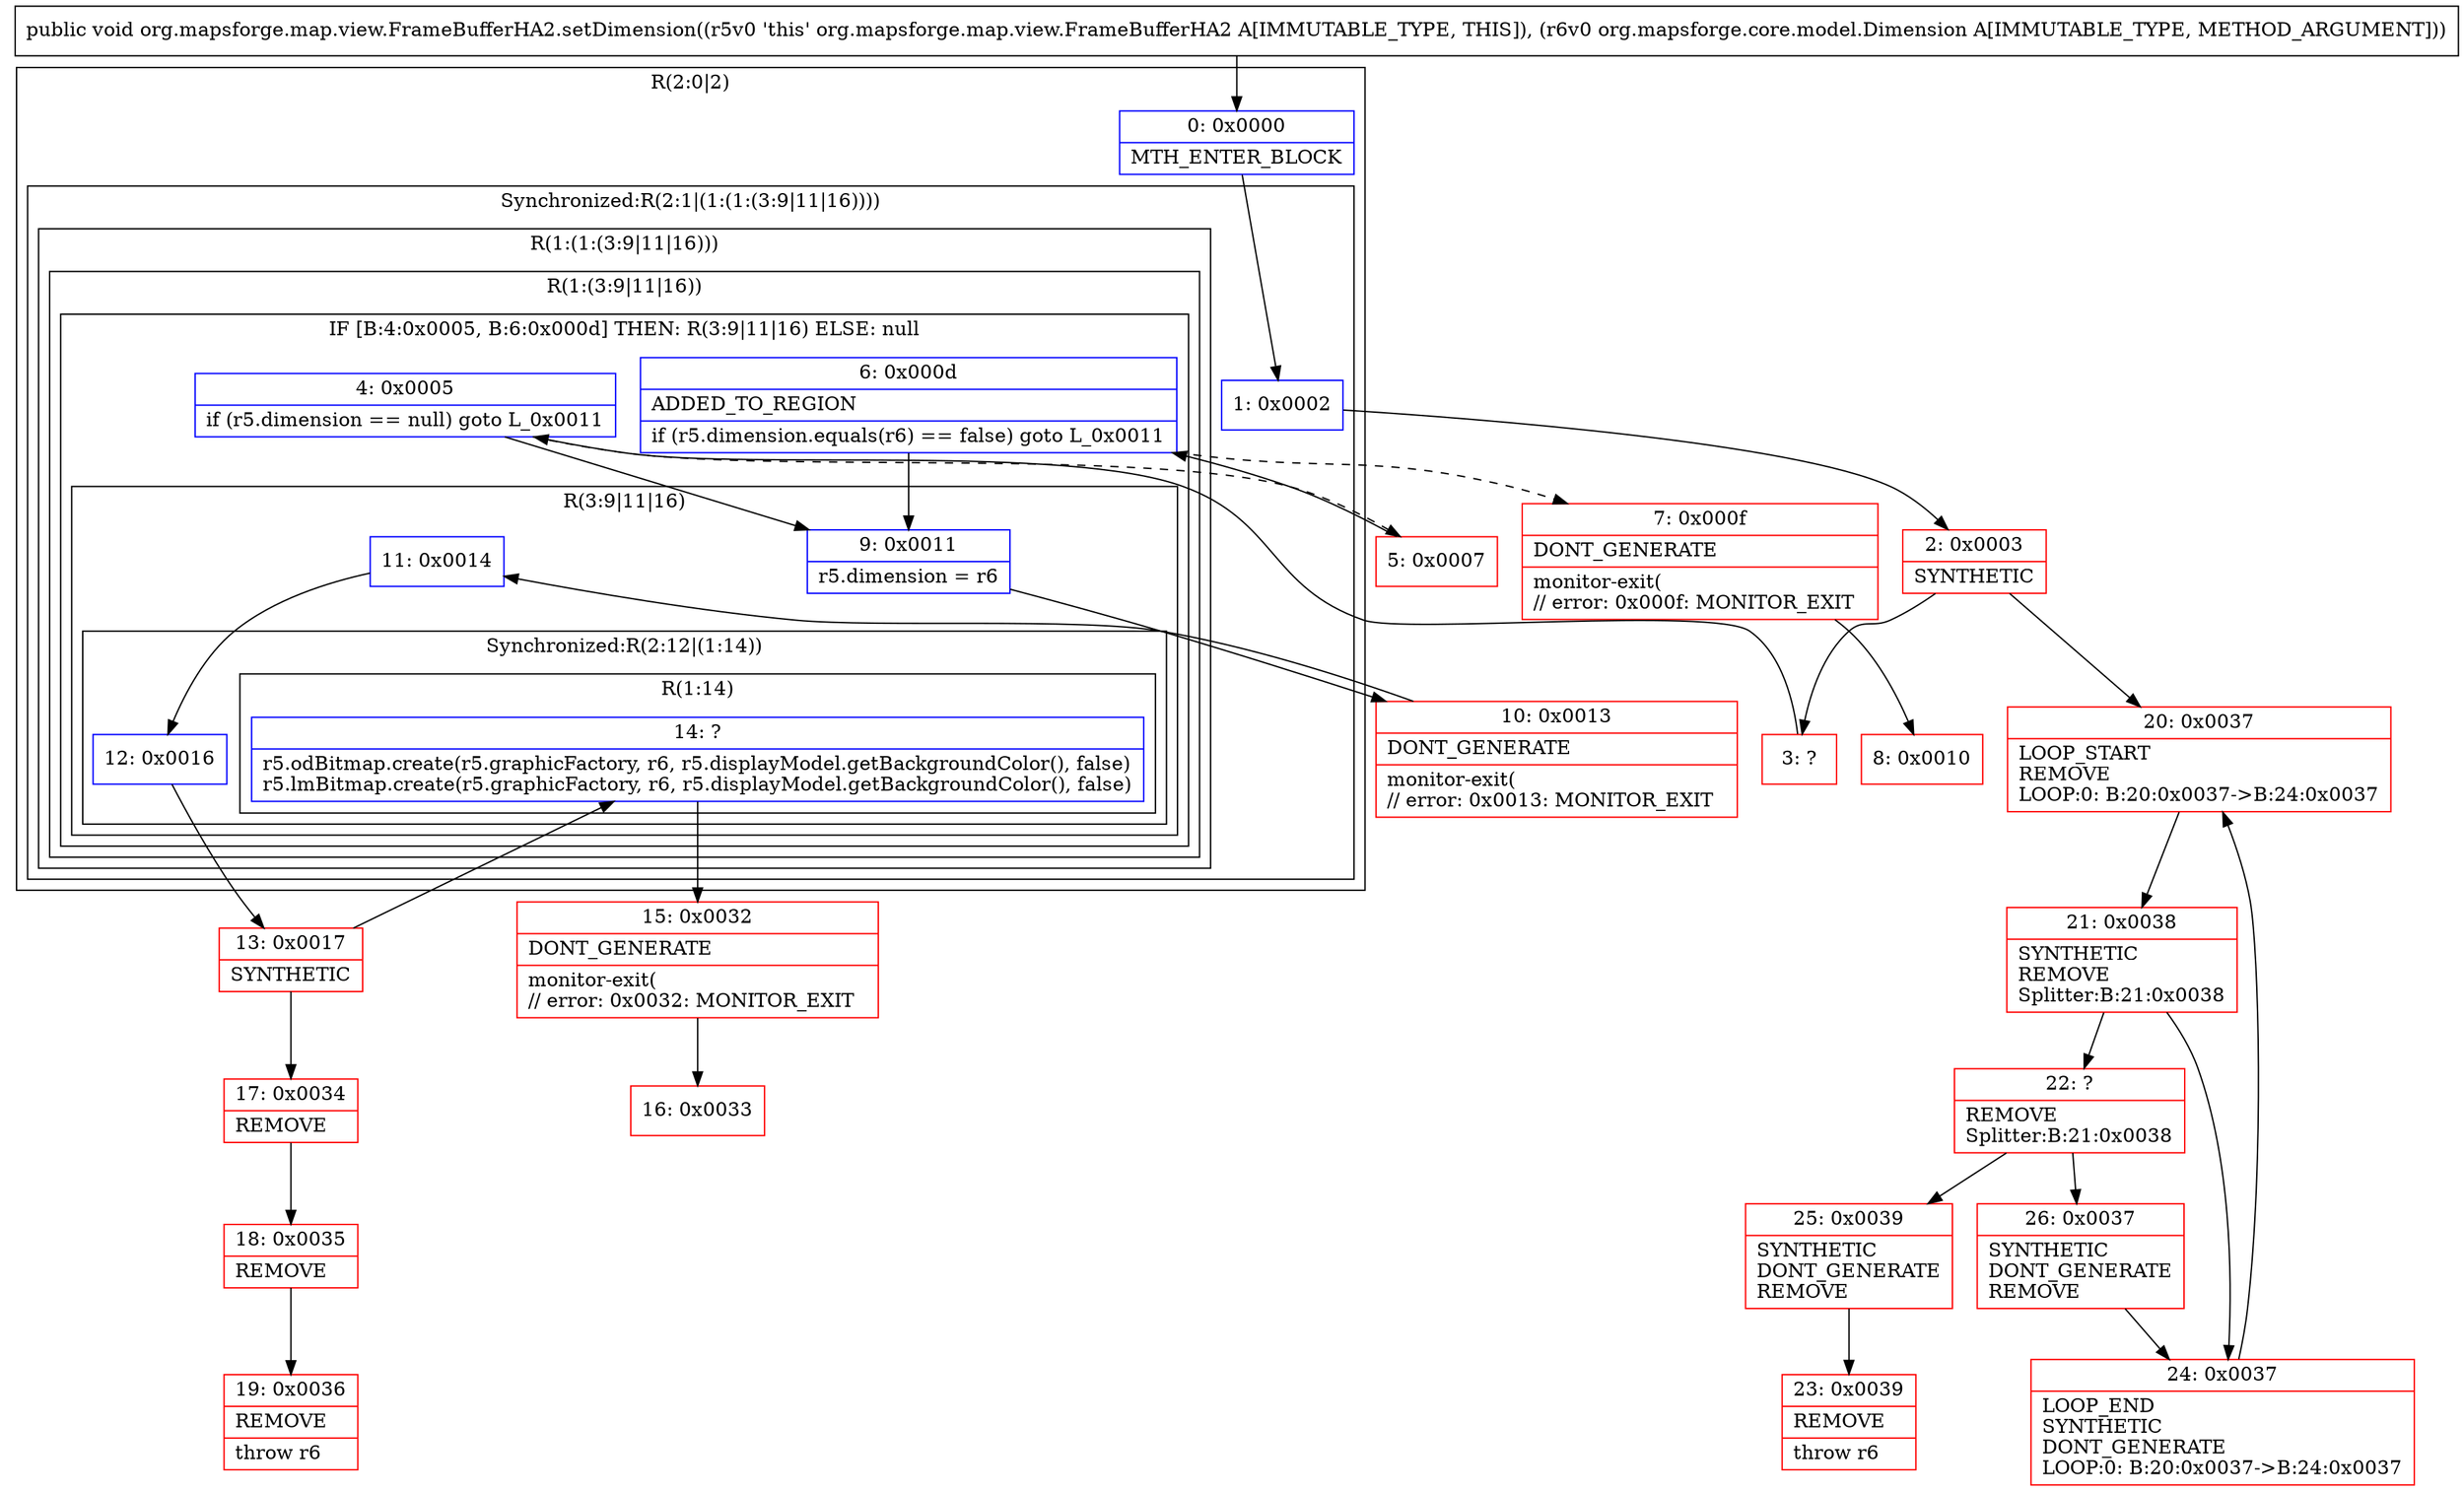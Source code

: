 digraph "CFG fororg.mapsforge.map.view.FrameBufferHA2.setDimension(Lorg\/mapsforge\/core\/model\/Dimension;)V" {
subgraph cluster_Region_162122266 {
label = "R(2:0|2)";
node [shape=record,color=blue];
Node_0 [shape=record,label="{0\:\ 0x0000|MTH_ENTER_BLOCK\l}"];
subgraph cluster_SynchronizedRegion_1483785371 {
label = "Synchronized:R(2:1|(1:(1:(3:9|11|16))))";
node [shape=record,color=blue];
Node_1 [shape=record,label="{1\:\ 0x0002}"];
subgraph cluster_Region_288892081 {
label = "R(1:(1:(3:9|11|16)))";
node [shape=record,color=blue];
subgraph cluster_Region_1855134211 {
label = "R(1:(3:9|11|16))";
node [shape=record,color=blue];
subgraph cluster_IfRegion_690873553 {
label = "IF [B:4:0x0005, B:6:0x000d] THEN: R(3:9|11|16) ELSE: null";
node [shape=record,color=blue];
Node_4 [shape=record,label="{4\:\ 0x0005|if (r5.dimension == null) goto L_0x0011\l}"];
Node_6 [shape=record,label="{6\:\ 0x000d|ADDED_TO_REGION\l|if (r5.dimension.equals(r6) == false) goto L_0x0011\l}"];
subgraph cluster_Region_1999092083 {
label = "R(3:9|11|16)";
node [shape=record,color=blue];
Node_9 [shape=record,label="{9\:\ 0x0011|r5.dimension = r6\l}"];
Node_11 [shape=record,label="{11\:\ 0x0014}"];
subgraph cluster_SynchronizedRegion_661264010 {
label = "Synchronized:R(2:12|(1:14))";
node [shape=record,color=blue];
Node_12 [shape=record,label="{12\:\ 0x0016}"];
subgraph cluster_Region_1365197670 {
label = "R(1:14)";
node [shape=record,color=blue];
Node_14 [shape=record,label="{14\:\ ?|r5.odBitmap.create(r5.graphicFactory, r6, r5.displayModel.getBackgroundColor(), false)\lr5.lmBitmap.create(r5.graphicFactory, r6, r5.displayModel.getBackgroundColor(), false)\l}"];
}
}
}
}
}
}
}
}
Node_2 [shape=record,color=red,label="{2\:\ 0x0003|SYNTHETIC\l}"];
Node_3 [shape=record,color=red,label="{3\:\ ?}"];
Node_5 [shape=record,color=red,label="{5\:\ 0x0007}"];
Node_7 [shape=record,color=red,label="{7\:\ 0x000f|DONT_GENERATE\l|monitor\-exit(\l\/\/ error: 0x000f: MONITOR_EXIT  \l}"];
Node_8 [shape=record,color=red,label="{8\:\ 0x0010}"];
Node_10 [shape=record,color=red,label="{10\:\ 0x0013|DONT_GENERATE\l|monitor\-exit(\l\/\/ error: 0x0013: MONITOR_EXIT  \l}"];
Node_13 [shape=record,color=red,label="{13\:\ 0x0017|SYNTHETIC\l}"];
Node_15 [shape=record,color=red,label="{15\:\ 0x0032|DONT_GENERATE\l|monitor\-exit(\l\/\/ error: 0x0032: MONITOR_EXIT  \l}"];
Node_16 [shape=record,color=red,label="{16\:\ 0x0033}"];
Node_17 [shape=record,color=red,label="{17\:\ 0x0034|REMOVE\l}"];
Node_18 [shape=record,color=red,label="{18\:\ 0x0035|REMOVE\l}"];
Node_19 [shape=record,color=red,label="{19\:\ 0x0036|REMOVE\l|throw r6\l}"];
Node_20 [shape=record,color=red,label="{20\:\ 0x0037|LOOP_START\lREMOVE\lLOOP:0: B:20:0x0037\-\>B:24:0x0037\l}"];
Node_21 [shape=record,color=red,label="{21\:\ 0x0038|SYNTHETIC\lREMOVE\lSplitter:B:21:0x0038\l}"];
Node_22 [shape=record,color=red,label="{22\:\ ?|REMOVE\lSplitter:B:21:0x0038\l}"];
Node_23 [shape=record,color=red,label="{23\:\ 0x0039|REMOVE\l|throw r6\l}"];
Node_24 [shape=record,color=red,label="{24\:\ 0x0037|LOOP_END\lSYNTHETIC\lDONT_GENERATE\lLOOP:0: B:20:0x0037\-\>B:24:0x0037\l}"];
Node_25 [shape=record,color=red,label="{25\:\ 0x0039|SYNTHETIC\lDONT_GENERATE\lREMOVE\l}"];
Node_26 [shape=record,color=red,label="{26\:\ 0x0037|SYNTHETIC\lDONT_GENERATE\lREMOVE\l}"];
MethodNode[shape=record,label="{public void org.mapsforge.map.view.FrameBufferHA2.setDimension((r5v0 'this' org.mapsforge.map.view.FrameBufferHA2 A[IMMUTABLE_TYPE, THIS]), (r6v0 org.mapsforge.core.model.Dimension A[IMMUTABLE_TYPE, METHOD_ARGUMENT])) }"];
MethodNode -> Node_0;
Node_0 -> Node_1;
Node_1 -> Node_2;
Node_4 -> Node_5[style=dashed];
Node_4 -> Node_9;
Node_6 -> Node_7[style=dashed];
Node_6 -> Node_9;
Node_9 -> Node_10;
Node_11 -> Node_12;
Node_12 -> Node_13;
Node_14 -> Node_15;
Node_2 -> Node_3;
Node_2 -> Node_20;
Node_3 -> Node_4;
Node_5 -> Node_6;
Node_7 -> Node_8;
Node_10 -> Node_11;
Node_13 -> Node_14;
Node_13 -> Node_17;
Node_15 -> Node_16;
Node_17 -> Node_18;
Node_18 -> Node_19;
Node_20 -> Node_21;
Node_21 -> Node_22;
Node_21 -> Node_24;
Node_22 -> Node_25;
Node_22 -> Node_26;
Node_24 -> Node_20;
Node_25 -> Node_23;
Node_26 -> Node_24;
}

